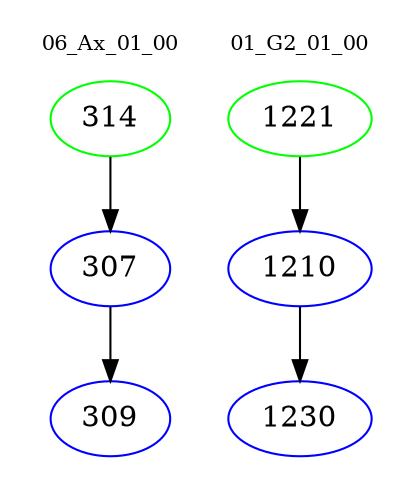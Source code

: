 digraph{
subgraph cluster_0 {
color = white
label = "06_Ax_01_00";
fontsize=10;
T0_314 [label="314", color="green"]
T0_314 -> T0_307 [color="black"]
T0_307 [label="307", color="blue"]
T0_307 -> T0_309 [color="black"]
T0_309 [label="309", color="blue"]
}
subgraph cluster_1 {
color = white
label = "01_G2_01_00";
fontsize=10;
T1_1221 [label="1221", color="green"]
T1_1221 -> T1_1210 [color="black"]
T1_1210 [label="1210", color="blue"]
T1_1210 -> T1_1230 [color="black"]
T1_1230 [label="1230", color="blue"]
}
}
